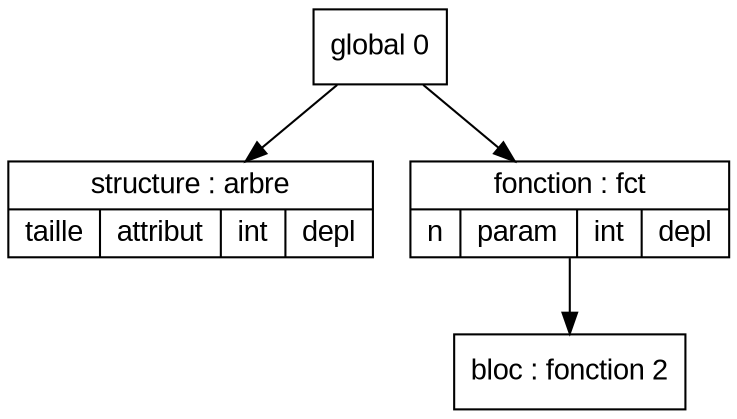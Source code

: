 digraph "tds"{

	node [fontname="Arial"];

	N1 [shape=record label="{ structure : arbre
	| { taille | attribut | int | depl }
	}"];

	N3 [shape=record label="{ bloc : fonction  2
	}"];

	N2 [shape=record label="{ fonction : fct
	| { n | param | int | depl }
	}"];

	N0 [shape=record label="{ global 0
	}"];


	N0 -> N1; 
	N0 -> N2; 
	N2 -> N3; 
}
